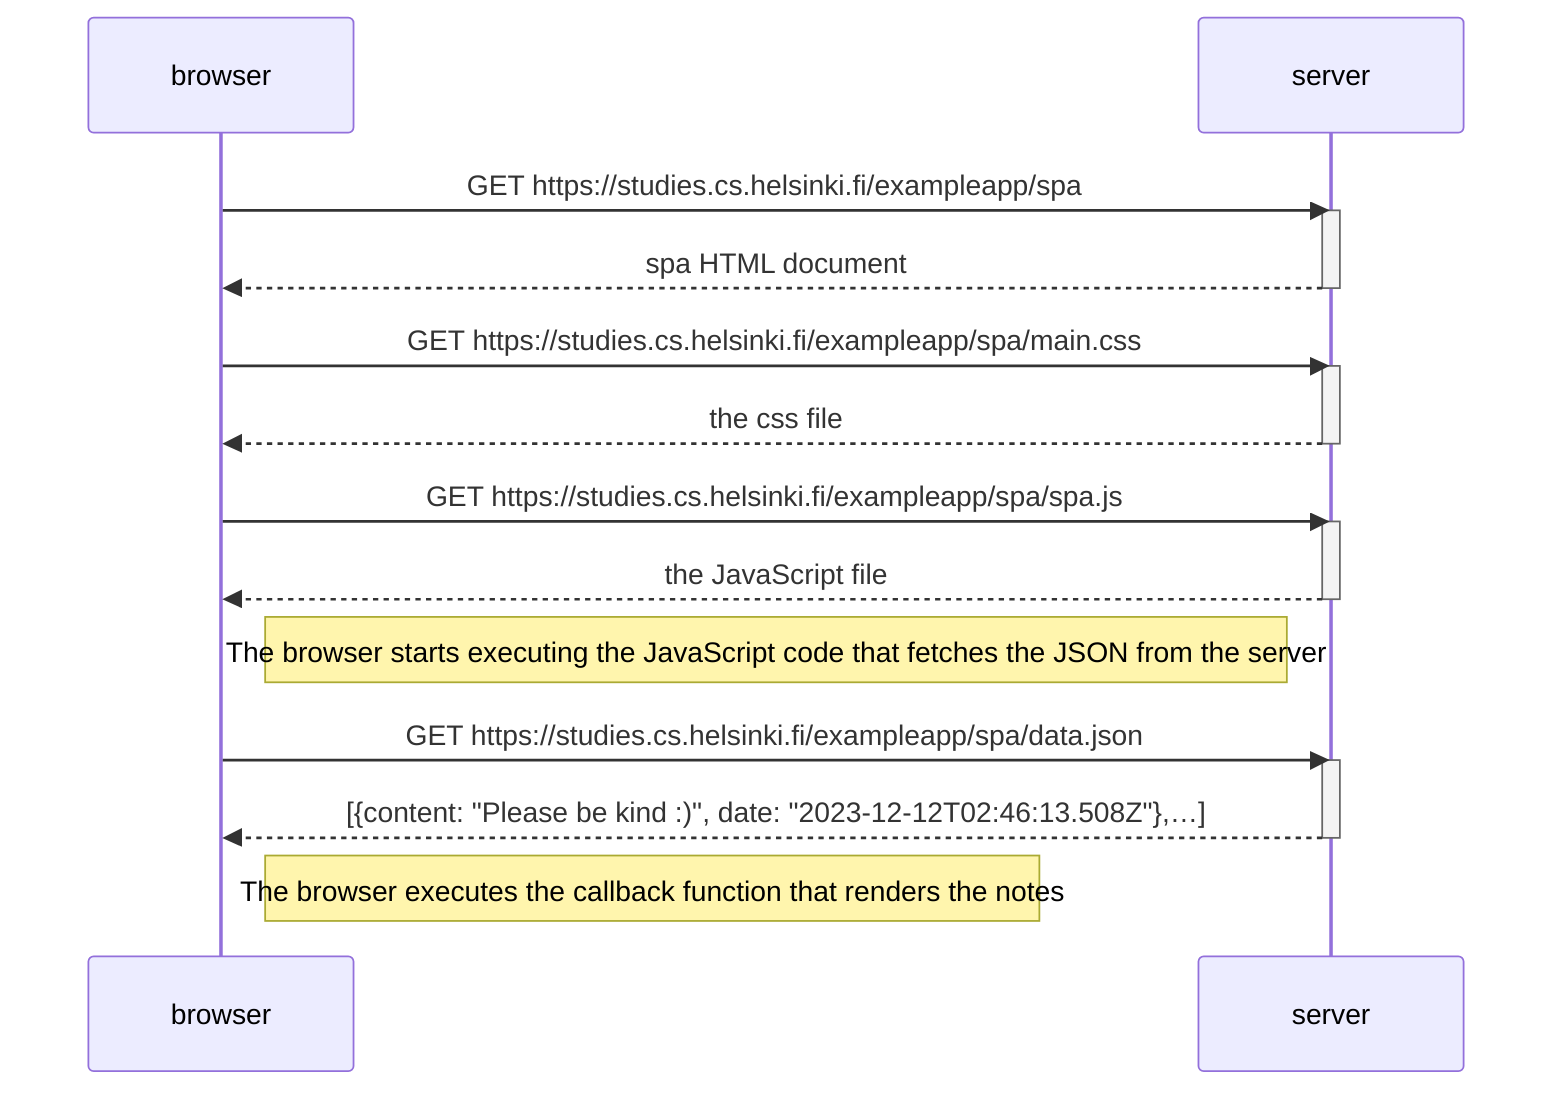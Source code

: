sequenceDiagram
    participant browser
    participant server

    browser->>server: GET https://studies.cs.helsinki.fi/exampleapp/spa
    activate server
    server-->>browser: spa HTML document
    deactivate server

    browser->>server: GET https://studies.cs.helsinki.fi/exampleapp/spa/main.css
    activate server
    server-->>browser: the css file
    deactivate server

    browser->>server: GET https://studies.cs.helsinki.fi/exampleapp/spa/spa.js
    activate server
    server-->>browser: the JavaScript file
    deactivate server

    Note right of browser: The browser starts executing the JavaScript code that fetches the JSON from the server

    browser->>server: GET https://studies.cs.helsinki.fi/exampleapp/spa/data.json
    activate server
    server-->>browser: [{content: "Please be kind :)", date: "2023-12-12T02:46:13.508Z"},…]
    deactivate server
    
    Note right of browser: The browser executes the callback function that renders the notes